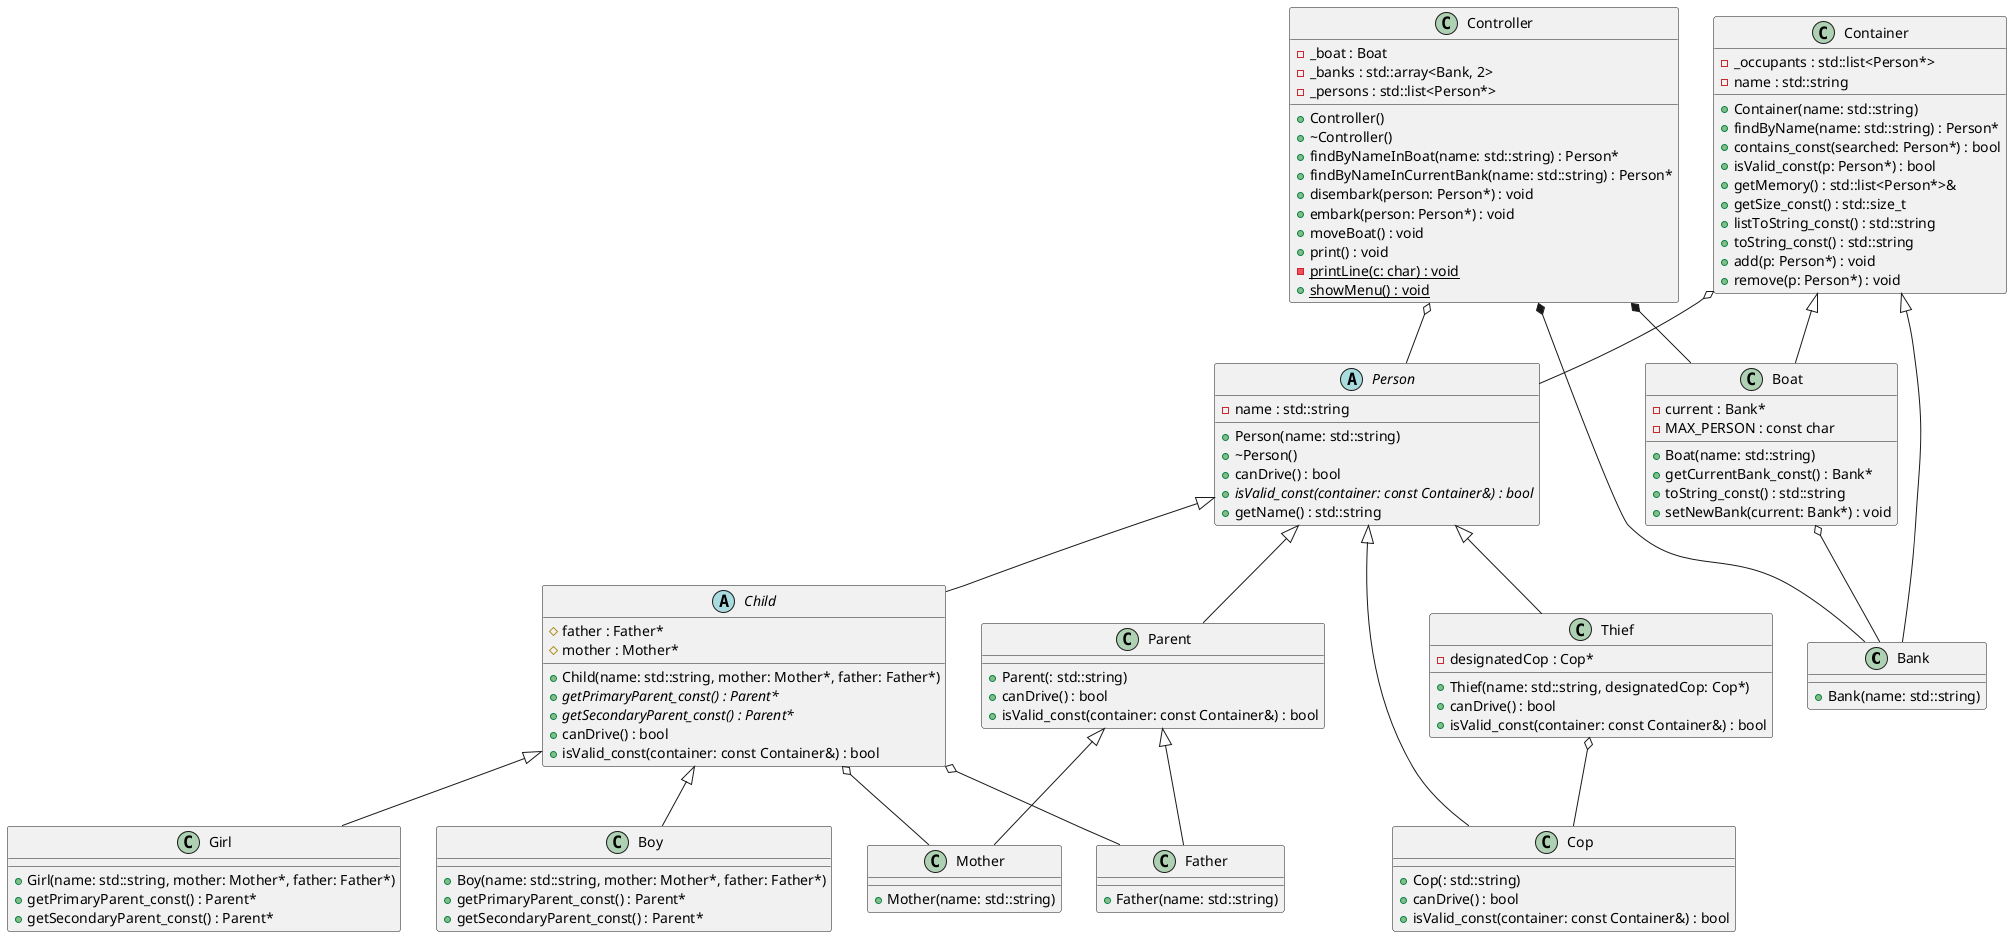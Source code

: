 @startuml





/' Objects '/

class Bank {
	+Bank(name: std::string)
}


class Boat {
	+Boat(name: std::string)
	-current : Bank*
	+getCurrentBank_const() : Bank*
	-MAX_PERSON : const char
	+toString_const() : std::string
	+setNewBank(current: Bank*) : void
}


class Boy {
	+Boy(name: std::string, mother: Mother*, father: Father*)
	+getPrimaryParent_const() : Parent*
	+getSecondaryParent_const() : Parent*
}


abstract class Child {
	+Child(name: std::string, mother: Mother*, father: Father*)
	#father : Father*
	#mother : Mother*
	+{abstract} getPrimaryParent_const() : Parent*
	+{abstract} getSecondaryParent_const() : Parent*
	+canDrive() : bool
	+isValid_const(container: const Container&) : bool
}


class Container {
	+Container(name: std::string)
	+findByName(name: std::string) : Person*
	+contains_const(searched: Person*) : bool
	+isValid_const(p: Person*) : bool
	-_occupants : std::list<Person*>
	+getMemory() : std::list<Person*>&
	+getSize_const() : std::size_t
	+listToString_const() : std::string
	-name : std::string
	+toString_const() : std::string
	+add(p: Person*) : void
	+remove(p: Person*) : void
}


class Controller {
	+Controller()
	+~Controller()
	-_boat : Boat
	+findByNameInBoat(name: std::string) : Person*
	+findByNameInCurrentBank(name: std::string) : Person*
	-_banks : std::array<Bank, 2>
	-_persons : std::list<Person*>
	+disembark(person: Person*) : void
	+embark(person: Person*) : void
	+moveBoat() : void
	+print() : void
	-{static} printLine(c: char) : void
	+{static} showMenu() : void
}


class Cop {
	+Cop(: std::string)
	+canDrive() : bool
	+isValid_const(container: const Container&) : bool
}


class Father {
	+Father(name: std::string)
}


class Girl {
	+Girl(name: std::string, mother: Mother*, father: Father*)
	+getPrimaryParent_const() : Parent*
	+getSecondaryParent_const() : Parent*
}


class Mother {
	+Mother(name: std::string)
}


class Parent {
	+Parent(: std::string)
	+canDrive() : bool
	+isValid_const(container: const Container&) : bool
}


abstract class Person {
	+Person(name: std::string)
	+~Person()
	+canDrive() : bool
	+{abstract} isValid_const(container: const Container&) : bool
	+getName() : std::string
	-name : std::string
}


class Thief {
	+Thief(name: std::string, designatedCop: Cop*)
	-designatedCop : Cop*
	+canDrive() : bool
	+isValid_const(container: const Container&) : bool
}





/' Inheritance relationships '/

Child <|-- Boy


Child <|-- Girl


Container <|-- Bank


Container <|-- Boat


Parent <|-- Father


Parent <|-- Mother


Person <|-- Child


Person <|-- Cop


Person <|-- Parent


Person <|-- Thief





/' Aggregation relationships '/

Boat o-- Bank


Child o-- Father


Child o-- Mother


Container o-- Person


Controller *-- Bank


Controller *-- Boat


Controller o-- Person


Thief o-- Cop






/' Nested objects '/



@enduml
